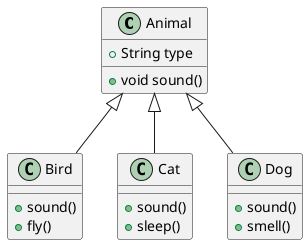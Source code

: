 @startuml skinparam groupInheritance 1

class Animal {
    +String type
    +void sound()
}
class Bird {
    +sound()
    +fly()
}
class Cat {
    +sound()
    +sleep()
}
class Dog {
    +sound()
    +smell()
}
Animal <|-- Bird
Animal <|-- Cat
Animal <|-- Dog

@enduml